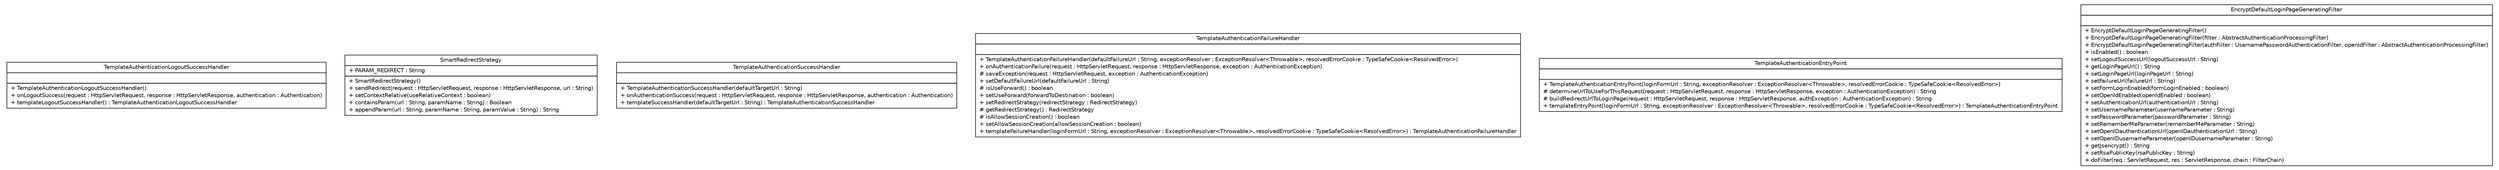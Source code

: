#!/usr/local/bin/dot
#
# Class diagram 
# Generated by UMLGraph version R5_6-24-gf6e263 (http://www.umlgraph.org/)
#

digraph G {
	edge [fontname="Helvetica",fontsize=10,labelfontname="Helvetica",labelfontsize=10];
	node [fontname="Helvetica",fontsize=10,shape=plaintext];
	nodesep=0.25;
	ranksep=0.5;
	// cn.home1.oss.lib.security.internal.template.TemplateAuthenticationLogoutSuccessHandler
	c338 [label=<<table title="cn.home1.oss.lib.security.internal.template.TemplateAuthenticationLogoutSuccessHandler" border="0" cellborder="1" cellspacing="0" cellpadding="2" port="p" href="./TemplateAuthenticationLogoutSuccessHandler.html">
		<tr><td><table border="0" cellspacing="0" cellpadding="1">
<tr><td align="center" balign="center"> TemplateAuthenticationLogoutSuccessHandler </td></tr>
		</table></td></tr>
		<tr><td><table border="0" cellspacing="0" cellpadding="1">
<tr><td align="left" balign="left">  </td></tr>
		</table></td></tr>
		<tr><td><table border="0" cellspacing="0" cellpadding="1">
<tr><td align="left" balign="left"> + TemplateAuthenticationLogoutSuccessHandler() </td></tr>
<tr><td align="left" balign="left"> + onLogoutSuccess(request : HttpServletRequest, response : HttpServletResponse, authentication : Authentication) </td></tr>
<tr><td align="left" balign="left"> + templateLogoutSuccessHandler() : TemplateAuthenticationLogoutSuccessHandler </td></tr>
		</table></td></tr>
		</table>>, URL="./TemplateAuthenticationLogoutSuccessHandler.html", fontname="Helvetica", fontcolor="black", fontsize=10.0];
	// cn.home1.oss.lib.security.internal.template.SmartRedirectStrategy
	c339 [label=<<table title="cn.home1.oss.lib.security.internal.template.SmartRedirectStrategy" border="0" cellborder="1" cellspacing="0" cellpadding="2" port="p" href="./SmartRedirectStrategy.html">
		<tr><td><table border="0" cellspacing="0" cellpadding="1">
<tr><td align="center" balign="center"> SmartRedirectStrategy </td></tr>
		</table></td></tr>
		<tr><td><table border="0" cellspacing="0" cellpadding="1">
<tr><td align="left" balign="left"> + PARAM_REDIRECT : String </td></tr>
		</table></td></tr>
		<tr><td><table border="0" cellspacing="0" cellpadding="1">
<tr><td align="left" balign="left"> + SmartRedirectStrategy() </td></tr>
<tr><td align="left" balign="left"> + sendRedirect(request : HttpServletRequest, response : HttpServletResponse, url : String) </td></tr>
<tr><td align="left" balign="left"> + setContextRelative(useRelativeContext : boolean) </td></tr>
<tr><td align="left" balign="left"> + containsParam(url : String, paramName : String) : Boolean </td></tr>
<tr><td align="left" balign="left"> + appendParam(url : String, paramName : String, paramValue : String) : String </td></tr>
		</table></td></tr>
		</table>>, URL="./SmartRedirectStrategy.html", fontname="Helvetica", fontcolor="black", fontsize=10.0];
	// cn.home1.oss.lib.security.internal.template.TemplateAuthenticationSuccessHandler
	c340 [label=<<table title="cn.home1.oss.lib.security.internal.template.TemplateAuthenticationSuccessHandler" border="0" cellborder="1" cellspacing="0" cellpadding="2" port="p" href="./TemplateAuthenticationSuccessHandler.html">
		<tr><td><table border="0" cellspacing="0" cellpadding="1">
<tr><td align="center" balign="center"> TemplateAuthenticationSuccessHandler </td></tr>
		</table></td></tr>
		<tr><td><table border="0" cellspacing="0" cellpadding="1">
<tr><td align="left" balign="left">  </td></tr>
		</table></td></tr>
		<tr><td><table border="0" cellspacing="0" cellpadding="1">
<tr><td align="left" balign="left"> + TemplateAuthenticationSuccessHandler(defaultTargetUrl : String) </td></tr>
<tr><td align="left" balign="left"> + onAuthenticationSuccess(request : HttpServletRequest, response : HttpServletResponse, authentication : Authentication) </td></tr>
<tr><td align="left" balign="left"> + templateSuccessHandler(defaultTargetUrl : String) : TemplateAuthenticationSuccessHandler </td></tr>
		</table></td></tr>
		</table>>, URL="./TemplateAuthenticationSuccessHandler.html", fontname="Helvetica", fontcolor="black", fontsize=10.0];
	// cn.home1.oss.lib.security.internal.template.TemplateAuthenticationFailureHandler
	c341 [label=<<table title="cn.home1.oss.lib.security.internal.template.TemplateAuthenticationFailureHandler" border="0" cellborder="1" cellspacing="0" cellpadding="2" port="p" href="./TemplateAuthenticationFailureHandler.html">
		<tr><td><table border="0" cellspacing="0" cellpadding="1">
<tr><td align="center" balign="center"> TemplateAuthenticationFailureHandler </td></tr>
		</table></td></tr>
		<tr><td><table border="0" cellspacing="0" cellpadding="1">
<tr><td align="left" balign="left">  </td></tr>
		</table></td></tr>
		<tr><td><table border="0" cellspacing="0" cellpadding="1">
<tr><td align="left" balign="left"> + TemplateAuthenticationFailureHandler(defaultFailureUrl : String, exceptionResolver : ExceptionResolver&lt;Throwable&gt;, resolvedErrorCookie : TypeSafeCookie&lt;ResolvedError&gt;) </td></tr>
<tr><td align="left" balign="left"> + onAuthenticationFailure(request : HttpServletRequest, response : HttpServletResponse, exception : AuthenticationException) </td></tr>
<tr><td align="left" balign="left"> # saveException(request : HttpServletRequest, exception : AuthenticationException) </td></tr>
<tr><td align="left" balign="left"> + setDefaultFailureUrl(defaultFailureUrl : String) </td></tr>
<tr><td align="left" balign="left"> # isUseForward() : boolean </td></tr>
<tr><td align="left" balign="left"> + setUseForward(forwardToDestination : boolean) </td></tr>
<tr><td align="left" balign="left"> + setRedirectStrategy(redirectStrategy : RedirectStrategy) </td></tr>
<tr><td align="left" balign="left"> # getRedirectStrategy() : RedirectStrategy </td></tr>
<tr><td align="left" balign="left"> # isAllowSessionCreation() : boolean </td></tr>
<tr><td align="left" balign="left"> + setAllowSessionCreation(allowSessionCreation : boolean) </td></tr>
<tr><td align="left" balign="left"> + templateFailureHandler(loginFormUrl : String, exceptionResolver : ExceptionResolver&lt;Throwable&gt;, resolvedErrorCookie : TypeSafeCookie&lt;ResolvedError&gt;) : TemplateAuthenticationFailureHandler </td></tr>
		</table></td></tr>
		</table>>, URL="./TemplateAuthenticationFailureHandler.html", fontname="Helvetica", fontcolor="black", fontsize=10.0];
	// cn.home1.oss.lib.security.internal.template.TemplateAuthenticationEntryPoint
	c342 [label=<<table title="cn.home1.oss.lib.security.internal.template.TemplateAuthenticationEntryPoint" border="0" cellborder="1" cellspacing="0" cellpadding="2" port="p" href="./TemplateAuthenticationEntryPoint.html">
		<tr><td><table border="0" cellspacing="0" cellpadding="1">
<tr><td align="center" balign="center"> TemplateAuthenticationEntryPoint </td></tr>
		</table></td></tr>
		<tr><td><table border="0" cellspacing="0" cellpadding="1">
<tr><td align="left" balign="left">  </td></tr>
		</table></td></tr>
		<tr><td><table border="0" cellspacing="0" cellpadding="1">
<tr><td align="left" balign="left"> + TemplateAuthenticationEntryPoint(loginFormUrl : String, exceptionResolver : ExceptionResolver&lt;Throwable&gt;, resolvedErrorCookie : TypeSafeCookie&lt;ResolvedError&gt;) </td></tr>
<tr><td align="left" balign="left"> # determineUrlToUseForThisRequest(request : HttpServletRequest, response : HttpServletResponse, exception : AuthenticationException) : String </td></tr>
<tr><td align="left" balign="left"> # buildRedirectUrlToLoginPage(request : HttpServletRequest, response : HttpServletResponse, authException : AuthenticationException) : String </td></tr>
<tr><td align="left" balign="left"> + templateEntryPoint(loginFormUrl : String, exceptionResolver : ExceptionResolver&lt;Throwable&gt;, resolvedErrorCookie : TypeSafeCookie&lt;ResolvedError&gt;) : TemplateAuthenticationEntryPoint </td></tr>
		</table></td></tr>
		</table>>, URL="./TemplateAuthenticationEntryPoint.html", fontname="Helvetica", fontcolor="black", fontsize=10.0];
	// cn.home1.oss.lib.security.internal.template.EncryptDefaultLoginPageGeneratingFilter
	c343 [label=<<table title="cn.home1.oss.lib.security.internal.template.EncryptDefaultLoginPageGeneratingFilter" border="0" cellborder="1" cellspacing="0" cellpadding="2" port="p" href="./EncryptDefaultLoginPageGeneratingFilter.html">
		<tr><td><table border="0" cellspacing="0" cellpadding="1">
<tr><td align="center" balign="center"> EncryptDefaultLoginPageGeneratingFilter </td></tr>
		</table></td></tr>
		<tr><td><table border="0" cellspacing="0" cellpadding="1">
<tr><td align="left" balign="left">  </td></tr>
		</table></td></tr>
		<tr><td><table border="0" cellspacing="0" cellpadding="1">
<tr><td align="left" balign="left"> + EncryptDefaultLoginPageGeneratingFilter() </td></tr>
<tr><td align="left" balign="left"> + EncryptDefaultLoginPageGeneratingFilter(filter : AbstractAuthenticationProcessingFilter) </td></tr>
<tr><td align="left" balign="left"> + EncryptDefaultLoginPageGeneratingFilter(authFilter : UsernamePasswordAuthenticationFilter, openIdFilter : AbstractAuthenticationProcessingFilter) </td></tr>
<tr><td align="left" balign="left"> + isEnabled() : boolean </td></tr>
<tr><td align="left" balign="left"> + setLogoutSuccessUrl(logoutSuccessUrl : String) </td></tr>
<tr><td align="left" balign="left"> + getLoginPageUrl() : String </td></tr>
<tr><td align="left" balign="left"> + setLoginPageUrl(loginPageUrl : String) </td></tr>
<tr><td align="left" balign="left"> + setFailureUrl(failureUrl : String) </td></tr>
<tr><td align="left" balign="left"> + setFormLoginEnabled(formLoginEnabled : boolean) </td></tr>
<tr><td align="left" balign="left"> + setOpenIdEnabled(openIdEnabled : boolean) </td></tr>
<tr><td align="left" balign="left"> + setAuthenticationUrl(authenticationUrl : String) </td></tr>
<tr><td align="left" balign="left"> + setUsernameParameter(usernameParameter : String) </td></tr>
<tr><td align="left" balign="left"> + setPasswordParameter(passwordParameter : String) </td></tr>
<tr><td align="left" balign="left"> + setRememberMeParameter(rememberMeParameter : String) </td></tr>
<tr><td align="left" balign="left"> + setOpenIDauthenticationUrl(openIDauthenticationUrl : String) </td></tr>
<tr><td align="left" balign="left"> + setOpenIDusernameParameter(openIDusernameParameter : String) </td></tr>
<tr><td align="left" balign="left"> + getJsencrypt() : String </td></tr>
<tr><td align="left" balign="left"> + setRsaPublicKey(rsaPublicKey : String) </td></tr>
<tr><td align="left" balign="left"> + doFilter(req : ServletRequest, res : ServletResponse, chain : FilterChain) </td></tr>
		</table></td></tr>
		</table>>, URL="./EncryptDefaultLoginPageGeneratingFilter.html", fontname="Helvetica", fontcolor="black", fontsize=10.0];
}


